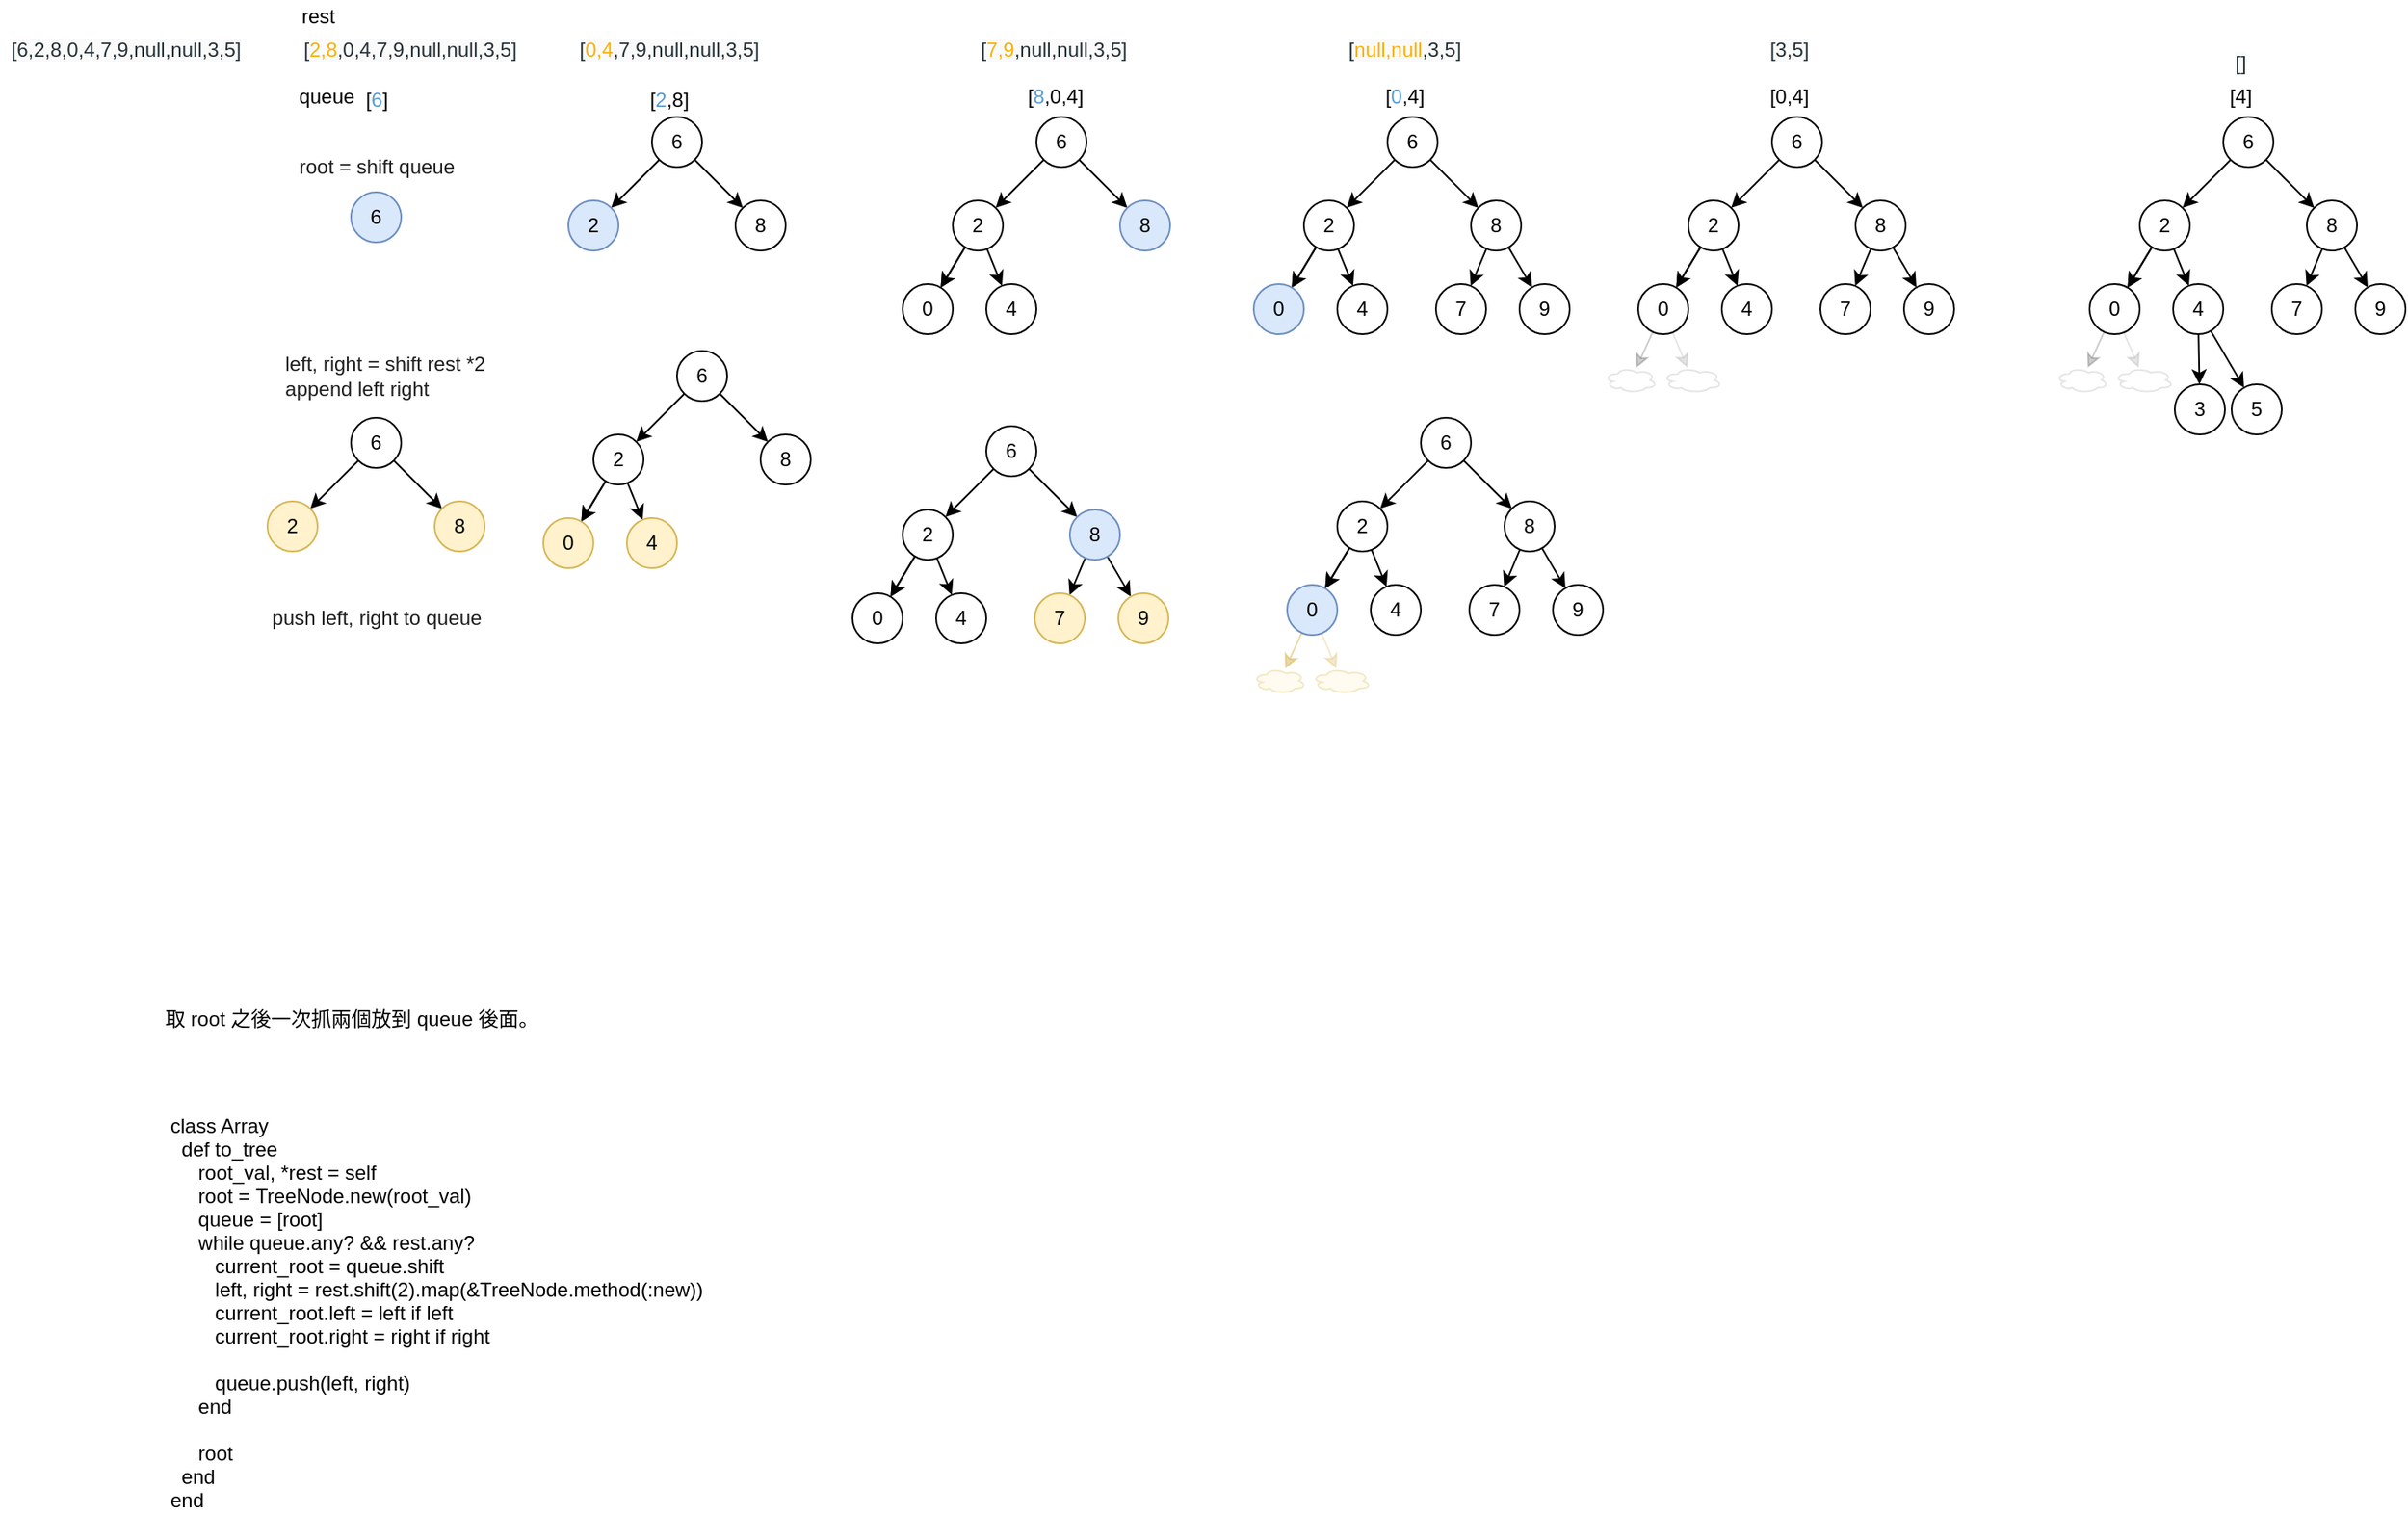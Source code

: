<mxfile>
    <diagram id="EttfJAspB9vPDCXUApy3" name="Page-1">
        <mxGraphModel dx="482" dy="348" grid="1" gridSize="10" guides="1" tooltips="1" connect="1" arrows="1" fold="1" page="1" pageScale="1" pageWidth="827" pageHeight="1169" math="0" shadow="0">
            <root>
                <mxCell id="0"/>
                <mxCell id="1" parent="0"/>
                <mxCell id="2" value="&lt;span style=&quot;color: rgb(38 , 50 , 56) ; font-family: &amp;#34;monaco&amp;#34; , &amp;#34;menlo&amp;#34; , &amp;#34;ubuntu mono&amp;#34; , &amp;#34;consolas&amp;#34; , , monospace ; background-color: rgb(250 , 250 , 250)&quot;&gt;[6,2,8,0,4,7,9,null,null,3,5]&lt;/span&gt;" style="text;html=1;align=center;verticalAlign=middle;resizable=0;points=[];autosize=1;strokeColor=none;fillColor=none;" parent="1" vertex="1">
                    <mxGeometry x="50" y="30" width="150" height="20" as="geometry"/>
                </mxCell>
                <mxCell id="3" value="6" style="ellipse;whiteSpace=wrap;html=1;aspect=fixed;fillColor=#dae8fc;strokeColor=#6c8ebf;" parent="1" vertex="1">
                    <mxGeometry x="260" y="125" width="30" height="30" as="geometry"/>
                </mxCell>
                <mxCell id="11" value="" style="edgeStyle=none;html=1;" parent="1" source="12" target="13" edge="1">
                    <mxGeometry relative="1" as="geometry"/>
                </mxCell>
                <mxCell id="15" value="" style="edgeStyle=none;html=1;" parent="1" source="12" target="14" edge="1">
                    <mxGeometry relative="1" as="geometry"/>
                </mxCell>
                <mxCell id="12" value="6" style="ellipse;whiteSpace=wrap;html=1;aspect=fixed;" parent="1" vertex="1">
                    <mxGeometry x="440" y="80" width="30" height="30" as="geometry"/>
                </mxCell>
                <mxCell id="13" value="2" style="ellipse;whiteSpace=wrap;html=1;aspect=fixed;fillColor=#dae8fc;strokeColor=#6c8ebf;" parent="1" vertex="1">
                    <mxGeometry x="390" y="130" width="30" height="30" as="geometry"/>
                </mxCell>
                <mxCell id="14" value="8" style="ellipse;whiteSpace=wrap;html=1;aspect=fixed;" parent="1" vertex="1">
                    <mxGeometry x="490" y="130" width="30" height="30" as="geometry"/>
                </mxCell>
                <mxCell id="17" value="&lt;span style=&quot;color: rgb(38 , 50 , 56) ; font-family: &amp;#34;monaco&amp;#34; , &amp;#34;menlo&amp;#34; , &amp;#34;ubuntu mono&amp;#34; , &amp;#34;consolas&amp;#34; , , monospace ; background-color: rgb(250 , 250 , 250)&quot;&gt;[&lt;/span&gt;&lt;span style=&quot;background-color: rgb(250 , 250 , 250)&quot;&gt;&lt;font color=&quot;#fab002&quot;&gt;2,8&lt;/font&gt;&lt;/span&gt;&lt;span style=&quot;color: rgb(38 , 50 , 56) ; font-family: &amp;#34;monaco&amp;#34; , &amp;#34;menlo&amp;#34; , &amp;#34;ubuntu mono&amp;#34; , &amp;#34;consolas&amp;#34; , , monospace ; background-color: rgb(250 , 250 , 250)&quot;&gt;,0,4,7,9,null,null,3,5]&lt;/span&gt;" style="text;html=1;align=center;verticalAlign=middle;resizable=0;points=[];autosize=1;strokeColor=none;fillColor=none;" parent="1" vertex="1">
                    <mxGeometry x="225" y="30" width="140" height="20" as="geometry"/>
                </mxCell>
                <mxCell id="18" value="&lt;span style=&quot;color: rgb(38 , 50 , 56) ; font-family: &amp;#34;monaco&amp;#34; , &amp;#34;menlo&amp;#34; , &amp;#34;ubuntu mono&amp;#34; , &amp;#34;consolas&amp;#34; , , monospace ; background-color: rgb(250 , 250 , 250)&quot;&gt;[&lt;/span&gt;&lt;span style=&quot;background-color: rgb(250 , 250 , 250)&quot;&gt;&lt;font color=&quot;#fab002&quot;&gt;0,4&lt;/font&gt;&lt;/span&gt;&lt;span style=&quot;color: rgb(38 , 50 , 56) ; font-family: &amp;#34;monaco&amp;#34; , &amp;#34;menlo&amp;#34; , &amp;#34;ubuntu mono&amp;#34; , &amp;#34;consolas&amp;#34; , , monospace ; background-color: rgb(250 , 250 , 250)&quot;&gt;,7,9,null,null,3,5]&lt;/span&gt;" style="text;html=1;align=center;verticalAlign=middle;resizable=0;points=[];autosize=1;strokeColor=none;fillColor=none;" parent="1" vertex="1">
                    <mxGeometry x="390" y="30" width="120" height="20" as="geometry"/>
                </mxCell>
                <mxCell id="19" value="" style="edgeStyle=none;html=1;" parent="1" source="21" target="22" edge="1">
                    <mxGeometry relative="1" as="geometry"/>
                </mxCell>
                <mxCell id="20" value="" style="edgeStyle=none;html=1;" parent="1" source="21" target="23" edge="1">
                    <mxGeometry relative="1" as="geometry"/>
                </mxCell>
                <mxCell id="21" value="6" style="ellipse;whiteSpace=wrap;html=1;aspect=fixed;" parent="1" vertex="1">
                    <mxGeometry x="670" y="80" width="30" height="30" as="geometry"/>
                </mxCell>
                <mxCell id="26" value="" style="edgeStyle=none;html=1;" parent="1" source="22" target="25" edge="1">
                    <mxGeometry relative="1" as="geometry"/>
                </mxCell>
                <mxCell id="31" value="" style="edgeStyle=none;html=1;" parent="1" source="22" target="25" edge="1">
                    <mxGeometry relative="1" as="geometry"/>
                </mxCell>
                <mxCell id="35" value="" style="edgeStyle=none;html=1;" parent="1" source="22" target="34" edge="1">
                    <mxGeometry relative="1" as="geometry"/>
                </mxCell>
                <mxCell id="22" value="2" style="ellipse;whiteSpace=wrap;html=1;aspect=fixed;" parent="1" vertex="1">
                    <mxGeometry x="620" y="130" width="30" height="30" as="geometry"/>
                </mxCell>
                <mxCell id="23" value="8" style="ellipse;whiteSpace=wrap;html=1;aspect=fixed;fillColor=#dae8fc;strokeColor=#6c8ebf;" parent="1" vertex="1">
                    <mxGeometry x="720" y="130" width="30" height="30" as="geometry"/>
                </mxCell>
                <mxCell id="24" value="&lt;span style=&quot;color: rgb(38 , 50 , 56) ; background-color: rgb(250 , 250 , 250)&quot;&gt;[&lt;/span&gt;&lt;span style=&quot;background-color: rgb(250 , 250 , 250)&quot;&gt;&lt;font color=&quot;#fab002&quot;&gt;7,9&lt;/font&gt;&lt;/span&gt;&lt;span style=&quot;color: rgb(38 , 50 , 56) ; background-color: rgb(250 , 250 , 250)&quot;&gt;,null,null,3,5]&lt;/span&gt;" style="text;html=1;align=center;verticalAlign=middle;resizable=0;points=[];autosize=1;strokeColor=none;fillColor=none;" parent="1" vertex="1">
                    <mxGeometry x="630" y="30" width="100" height="20" as="geometry"/>
                </mxCell>
                <mxCell id="25" value="0" style="ellipse;whiteSpace=wrap;html=1;aspect=fixed;" parent="1" vertex="1">
                    <mxGeometry x="590" y="180" width="30" height="30" as="geometry"/>
                </mxCell>
                <mxCell id="28" value="[&lt;font color=&quot;#569cd6&quot;&gt;6&lt;/font&gt;]" style="text;html=1;align=center;verticalAlign=middle;resizable=0;points=[];autosize=1;strokeColor=none;fillColor=none;" parent="1" vertex="1">
                    <mxGeometry x="260" y="60" width="30" height="20" as="geometry"/>
                </mxCell>
                <mxCell id="30" value="[&lt;font color=&quot;#569cd6&quot;&gt;2&lt;/font&gt;,8]" style="text;html=1;align=center;verticalAlign=middle;resizable=0;points=[];autosize=1;strokeColor=none;fillColor=none;" parent="1" vertex="1">
                    <mxGeometry x="430" y="60" width="40" height="20" as="geometry"/>
                </mxCell>
                <mxCell id="34" value="4" style="ellipse;whiteSpace=wrap;html=1;aspect=fixed;" parent="1" vertex="1">
                    <mxGeometry x="640" y="180" width="30" height="30" as="geometry"/>
                </mxCell>
                <mxCell id="41" value="" style="edgeStyle=none;html=1;" parent="1" source="43" target="47" edge="1">
                    <mxGeometry relative="1" as="geometry"/>
                </mxCell>
                <mxCell id="42" value="" style="edgeStyle=none;html=1;" parent="1" source="43" target="50" edge="1">
                    <mxGeometry relative="1" as="geometry"/>
                </mxCell>
                <mxCell id="43" value="6" style="ellipse;whiteSpace=wrap;html=1;aspect=fixed;" parent="1" vertex="1">
                    <mxGeometry x="880" y="80" width="30" height="30" as="geometry"/>
                </mxCell>
                <mxCell id="44" value="" style="edgeStyle=none;html=1;" parent="1" source="47" target="52" edge="1">
                    <mxGeometry relative="1" as="geometry"/>
                </mxCell>
                <mxCell id="45" value="" style="edgeStyle=none;html=1;" parent="1" source="47" target="52" edge="1">
                    <mxGeometry relative="1" as="geometry"/>
                </mxCell>
                <mxCell id="46" value="" style="edgeStyle=none;html=1;" parent="1" source="47" target="53" edge="1">
                    <mxGeometry relative="1" as="geometry"/>
                </mxCell>
                <mxCell id="47" value="2" style="ellipse;whiteSpace=wrap;html=1;aspect=fixed;" parent="1" vertex="1">
                    <mxGeometry x="830" y="130" width="30" height="30" as="geometry"/>
                </mxCell>
                <mxCell id="48" value="" style="edgeStyle=none;html=1;" parent="1" source="50" target="54" edge="1">
                    <mxGeometry relative="1" as="geometry"/>
                </mxCell>
                <mxCell id="49" value="" style="edgeStyle=none;html=1;" parent="1" source="50" target="55" edge="1">
                    <mxGeometry relative="1" as="geometry"/>
                </mxCell>
                <mxCell id="50" value="8" style="ellipse;whiteSpace=wrap;html=1;aspect=fixed;" parent="1" vertex="1">
                    <mxGeometry x="930" y="130" width="30" height="30" as="geometry"/>
                </mxCell>
                <mxCell id="51" value="&lt;span style=&quot;color: rgb(38 , 50 , 56) ; font-family: &amp;#34;monaco&amp;#34; , &amp;#34;menlo&amp;#34; , &amp;#34;ubuntu mono&amp;#34; , &amp;#34;consolas&amp;#34; , , monospace ; background-color: rgb(250 , 250 , 250)&quot;&gt;[&lt;/span&gt;&lt;span style=&quot;background-color: rgb(250 , 250 , 250)&quot;&gt;&lt;font color=&quot;#fab002&quot;&gt;null,null&lt;/font&gt;&lt;/span&gt;&lt;span style=&quot;color: rgb(38 , 50 , 56) ; font-family: &amp;#34;monaco&amp;#34; , &amp;#34;menlo&amp;#34; , &amp;#34;ubuntu mono&amp;#34; , &amp;#34;consolas&amp;#34; , , monospace ; background-color: rgb(250 , 250 , 250)&quot;&gt;,3,5]&lt;/span&gt;" style="text;html=1;align=center;verticalAlign=middle;resizable=0;points=[];autosize=1;strokeColor=none;fillColor=none;" parent="1" vertex="1">
                    <mxGeometry x="850" y="30" width="80" height="20" as="geometry"/>
                </mxCell>
                <mxCell id="52" value="0" style="ellipse;whiteSpace=wrap;html=1;aspect=fixed;fillColor=#dae8fc;strokeColor=#6c8ebf;" parent="1" vertex="1">
                    <mxGeometry x="800" y="180" width="30" height="30" as="geometry"/>
                </mxCell>
                <mxCell id="53" value="4" style="ellipse;whiteSpace=wrap;html=1;aspect=fixed;" parent="1" vertex="1">
                    <mxGeometry x="850" y="180" width="30" height="30" as="geometry"/>
                </mxCell>
                <mxCell id="54" value="7" style="ellipse;whiteSpace=wrap;html=1;aspect=fixed;" parent="1" vertex="1">
                    <mxGeometry x="909" y="180" width="30" height="30" as="geometry"/>
                </mxCell>
                <mxCell id="55" value="9" style="ellipse;whiteSpace=wrap;html=1;aspect=fixed;" parent="1" vertex="1">
                    <mxGeometry x="959" y="180" width="30" height="30" as="geometry"/>
                </mxCell>
                <mxCell id="56" value="[&lt;font color=&quot;#569cd6&quot;&gt;8&lt;/font&gt;,0,4]" style="text;html=1;align=center;verticalAlign=middle;resizable=0;points=[];autosize=1;strokeColor=none;fillColor=none;" parent="1" vertex="1">
                    <mxGeometry x="656" y="58" width="50" height="20" as="geometry"/>
                </mxCell>
                <mxCell id="57" value="[&lt;font color=&quot;#569cd6&quot;&gt;0&lt;/font&gt;,4]" style="text;html=1;align=center;verticalAlign=middle;resizable=0;points=[];autosize=1;strokeColor=none;fillColor=none;" parent="1" vertex="1">
                    <mxGeometry x="870" y="58" width="40" height="20" as="geometry"/>
                </mxCell>
                <mxCell id="58" value="" style="edgeStyle=none;html=1;" parent="1" source="60" target="64" edge="1">
                    <mxGeometry relative="1" as="geometry"/>
                </mxCell>
                <mxCell id="59" value="" style="edgeStyle=none;html=1;" parent="1" source="60" target="67" edge="1">
                    <mxGeometry relative="1" as="geometry"/>
                </mxCell>
                <mxCell id="60" value="6" style="ellipse;whiteSpace=wrap;html=1;aspect=fixed;" parent="1" vertex="1">
                    <mxGeometry x="1110" y="80" width="30" height="30" as="geometry"/>
                </mxCell>
                <mxCell id="61" value="" style="edgeStyle=none;html=1;" parent="1" source="64" target="69" edge="1">
                    <mxGeometry relative="1" as="geometry"/>
                </mxCell>
                <mxCell id="62" value="" style="edgeStyle=none;html=1;" parent="1" source="64" target="69" edge="1">
                    <mxGeometry relative="1" as="geometry"/>
                </mxCell>
                <mxCell id="63" value="" style="edgeStyle=none;html=1;" parent="1" source="64" target="70" edge="1">
                    <mxGeometry relative="1" as="geometry"/>
                </mxCell>
                <mxCell id="64" value="2" style="ellipse;whiteSpace=wrap;html=1;aspect=fixed;" parent="1" vertex="1">
                    <mxGeometry x="1060" y="130" width="30" height="30" as="geometry"/>
                </mxCell>
                <mxCell id="65" value="" style="edgeStyle=none;html=1;" parent="1" source="67" target="71" edge="1">
                    <mxGeometry relative="1" as="geometry"/>
                </mxCell>
                <mxCell id="66" value="" style="edgeStyle=none;html=1;" parent="1" source="67" target="72" edge="1">
                    <mxGeometry relative="1" as="geometry"/>
                </mxCell>
                <mxCell id="67" value="8" style="ellipse;whiteSpace=wrap;html=1;aspect=fixed;" parent="1" vertex="1">
                    <mxGeometry x="1160" y="130" width="30" height="30" as="geometry"/>
                </mxCell>
                <mxCell id="68" value="&lt;span style=&quot;color: rgb(38 , 50 , 56) ; font-family: &amp;#34;monaco&amp;#34; , &amp;#34;menlo&amp;#34; , &amp;#34;ubuntu mono&amp;#34; , &amp;#34;consolas&amp;#34; , , monospace ; background-color: rgb(250 , 250 , 250)&quot;&gt;[3,5]&lt;/span&gt;" style="text;html=1;align=center;verticalAlign=middle;resizable=0;points=[];autosize=1;strokeColor=none;fillColor=none;" parent="1" vertex="1">
                    <mxGeometry x="1100" y="30" width="40" height="20" as="geometry"/>
                </mxCell>
                <mxCell id="75" value="" style="edgeStyle=none;html=1;opacity=10;" parent="1" source="69" target="74" edge="1">
                    <mxGeometry relative="1" as="geometry"/>
                </mxCell>
                <mxCell id="76" value="" style="edgeStyle=none;html=1;opacity=10;" parent="1" source="69" target="74" edge="1">
                    <mxGeometry relative="1" as="geometry"/>
                </mxCell>
                <mxCell id="78" value="" style="edgeStyle=none;html=1;opacity=10;" parent="1" source="69" target="77" edge="1">
                    <mxGeometry relative="1" as="geometry"/>
                </mxCell>
                <mxCell id="69" value="0" style="ellipse;whiteSpace=wrap;html=1;aspect=fixed;" parent="1" vertex="1">
                    <mxGeometry x="1030" y="180" width="30" height="30" as="geometry"/>
                </mxCell>
                <mxCell id="70" value="4" style="ellipse;whiteSpace=wrap;html=1;aspect=fixed;" parent="1" vertex="1">
                    <mxGeometry x="1080" y="180" width="30" height="30" as="geometry"/>
                </mxCell>
                <mxCell id="71" value="7" style="ellipse;whiteSpace=wrap;html=1;aspect=fixed;" parent="1" vertex="1">
                    <mxGeometry x="1139" y="180" width="30" height="30" as="geometry"/>
                </mxCell>
                <mxCell id="72" value="9" style="ellipse;whiteSpace=wrap;html=1;aspect=fixed;" parent="1" vertex="1">
                    <mxGeometry x="1189" y="180" width="30" height="30" as="geometry"/>
                </mxCell>
                <mxCell id="73" value="[0,4]" style="text;html=1;align=center;verticalAlign=middle;resizable=0;points=[];autosize=1;strokeColor=none;fillColor=none;" parent="1" vertex="1">
                    <mxGeometry x="1100" y="58" width="40" height="20" as="geometry"/>
                </mxCell>
                <mxCell id="74" value="" style="ellipse;shape=cloud;whiteSpace=wrap;html=1;opacity=10;" parent="1" vertex="1">
                    <mxGeometry x="1010" y="230" width="31" height="15" as="geometry"/>
                </mxCell>
                <mxCell id="77" value="" style="ellipse;shape=cloud;whiteSpace=wrap;html=1;opacity=10;" parent="1" vertex="1">
                    <mxGeometry x="1045" y="230" width="35" height="15" as="geometry"/>
                </mxCell>
                <mxCell id="81" value="取 root 之後一次抓兩個放到 queue 後面。" style="text;html=1;align=center;verticalAlign=middle;resizable=0;points=[];autosize=1;strokeColor=none;fillColor=none;" parent="1" vertex="1">
                    <mxGeometry x="140" y="610" width="240" height="20" as="geometry"/>
                </mxCell>
                <mxCell id="82" value="class Array&#10;  def to_tree&#10;     root_val, *rest = self&#10;     root = TreeNode.new(root_val)&#10;     queue = [root]&#10;     while queue.any? &amp;&amp; rest.any?&#10;        current_root = queue.shift&#10;        left, right = rest.shift(2).map(&amp;TreeNode.method(:new))          &#10;        current_root.left = left if left&#10;        current_root.right = right if right&#10;&#10;        queue.push(left, right)&#10;     end&#10;&#10;     root&#10;  end&#10;end" style="text;align=left;verticalAlign=middle;resizable=0;points=[];autosize=1;strokeColor=none;fillColor=none;" parent="1" vertex="1">
                    <mxGeometry x="150" y="675" width="370" height="240" as="geometry"/>
                </mxCell>
                <mxCell id="83" value="rest" style="text;html=1;align=center;verticalAlign=middle;resizable=0;points=[];autosize=1;strokeColor=none;fillColor=none;" parent="1" vertex="1">
                    <mxGeometry x="220" y="10" width="40" height="20" as="geometry"/>
                </mxCell>
                <mxCell id="84" value="queue" style="text;html=1;align=center;verticalAlign=middle;resizable=0;points=[];autosize=1;strokeColor=none;fillColor=none;" parent="1" vertex="1">
                    <mxGeometry x="220" y="58" width="50" height="20" as="geometry"/>
                </mxCell>
                <mxCell id="86" value="" style="edgeStyle=none;html=1;" parent="1" source="88" target="92" edge="1">
                    <mxGeometry relative="1" as="geometry"/>
                </mxCell>
                <mxCell id="87" value="" style="edgeStyle=none;html=1;" parent="1" source="88" target="95" edge="1">
                    <mxGeometry relative="1" as="geometry"/>
                </mxCell>
                <mxCell id="88" value="6" style="ellipse;whiteSpace=wrap;html=1;aspect=fixed;" parent="1" vertex="1">
                    <mxGeometry x="1380" y="80" width="30" height="30" as="geometry"/>
                </mxCell>
                <mxCell id="89" value="" style="edgeStyle=none;html=1;" parent="1" source="92" target="100" edge="1">
                    <mxGeometry relative="1" as="geometry"/>
                </mxCell>
                <mxCell id="90" value="" style="edgeStyle=none;html=1;" parent="1" source="92" target="100" edge="1">
                    <mxGeometry relative="1" as="geometry"/>
                </mxCell>
                <mxCell id="91" value="" style="edgeStyle=none;html=1;" parent="1" source="92" target="101" edge="1">
                    <mxGeometry relative="1" as="geometry"/>
                </mxCell>
                <mxCell id="92" value="2" style="ellipse;whiteSpace=wrap;html=1;aspect=fixed;" parent="1" vertex="1">
                    <mxGeometry x="1330" y="130" width="30" height="30" as="geometry"/>
                </mxCell>
                <mxCell id="93" value="" style="edgeStyle=none;html=1;" parent="1" source="95" target="102" edge="1">
                    <mxGeometry relative="1" as="geometry"/>
                </mxCell>
                <mxCell id="94" value="" style="edgeStyle=none;html=1;" parent="1" source="95" target="103" edge="1">
                    <mxGeometry relative="1" as="geometry"/>
                </mxCell>
                <mxCell id="95" value="8" style="ellipse;whiteSpace=wrap;html=1;aspect=fixed;" parent="1" vertex="1">
                    <mxGeometry x="1430" y="130" width="30" height="30" as="geometry"/>
                </mxCell>
                <mxCell id="96" value="&lt;span style=&quot;color: rgb(38 , 50 , 56) ; font-family: &amp;#34;monaco&amp;#34; , &amp;#34;menlo&amp;#34; , &amp;#34;ubuntu mono&amp;#34; , &amp;#34;consolas&amp;#34; , , monospace ; background-color: rgb(250 , 250 , 250)&quot;&gt;&lt;br&gt;[]&lt;/span&gt;" style="text;html=1;align=center;verticalAlign=middle;resizable=0;points=[];autosize=1;strokeColor=none;fillColor=none;" parent="1" vertex="1">
                    <mxGeometry x="1380" y="25" width="20" height="30" as="geometry"/>
                </mxCell>
                <mxCell id="97" value="" style="edgeStyle=none;html=1;opacity=10;" parent="1" source="100" target="105" edge="1">
                    <mxGeometry relative="1" as="geometry"/>
                </mxCell>
                <mxCell id="98" value="" style="edgeStyle=none;html=1;opacity=10;" parent="1" source="100" target="105" edge="1">
                    <mxGeometry relative="1" as="geometry"/>
                </mxCell>
                <mxCell id="99" value="" style="edgeStyle=none;html=1;opacity=10;" parent="1" source="100" target="106" edge="1">
                    <mxGeometry relative="1" as="geometry"/>
                </mxCell>
                <mxCell id="100" value="0" style="ellipse;whiteSpace=wrap;html=1;aspect=fixed;" parent="1" vertex="1">
                    <mxGeometry x="1300" y="180" width="30" height="30" as="geometry"/>
                </mxCell>
                <mxCell id="108" value="" style="edgeStyle=none;html=1;fontColor=#5BA5E3;" parent="1" source="101" target="107" edge="1">
                    <mxGeometry relative="1" as="geometry"/>
                </mxCell>
                <mxCell id="111" value="" style="edgeStyle=none;html=1;fontColor=#5BA5E3;" parent="1" source="101" target="110" edge="1">
                    <mxGeometry relative="1" as="geometry"/>
                </mxCell>
                <mxCell id="101" value="4" style="ellipse;whiteSpace=wrap;html=1;aspect=fixed;" parent="1" vertex="1">
                    <mxGeometry x="1350" y="180" width="30" height="30" as="geometry"/>
                </mxCell>
                <mxCell id="102" value="7" style="ellipse;whiteSpace=wrap;html=1;aspect=fixed;" parent="1" vertex="1">
                    <mxGeometry x="1409" y="180" width="30" height="30" as="geometry"/>
                </mxCell>
                <mxCell id="103" value="9" style="ellipse;whiteSpace=wrap;html=1;aspect=fixed;" parent="1" vertex="1">
                    <mxGeometry x="1459" y="180" width="30" height="30" as="geometry"/>
                </mxCell>
                <mxCell id="104" value="[4]" style="text;html=1;align=center;verticalAlign=middle;resizable=0;points=[];autosize=1;strokeColor=none;fillColor=none;" parent="1" vertex="1">
                    <mxGeometry x="1375" y="58" width="30" height="20" as="geometry"/>
                </mxCell>
                <mxCell id="105" value="" style="ellipse;shape=cloud;whiteSpace=wrap;html=1;opacity=10;" parent="1" vertex="1">
                    <mxGeometry x="1280" y="230" width="31" height="15" as="geometry"/>
                </mxCell>
                <mxCell id="106" value="" style="ellipse;shape=cloud;whiteSpace=wrap;html=1;opacity=10;" parent="1" vertex="1">
                    <mxGeometry x="1315" y="230" width="35" height="15" as="geometry"/>
                </mxCell>
                <mxCell id="107" value="3" style="ellipse;whiteSpace=wrap;html=1;aspect=fixed;" parent="1" vertex="1">
                    <mxGeometry x="1351" y="240" width="30" height="30" as="geometry"/>
                </mxCell>
                <mxCell id="110" value="5" style="ellipse;whiteSpace=wrap;html=1;aspect=fixed;" parent="1" vertex="1">
                    <mxGeometry x="1385" y="240" width="30" height="30" as="geometry"/>
                </mxCell>
                <mxCell id="112" value="" style="edgeStyle=none;html=1;" parent="1" source="114" target="115" edge="1">
                    <mxGeometry relative="1" as="geometry"/>
                </mxCell>
                <mxCell id="113" value="" style="edgeStyle=none;html=1;" parent="1" source="114" target="116" edge="1">
                    <mxGeometry relative="1" as="geometry"/>
                </mxCell>
                <mxCell id="114" value="6" style="ellipse;whiteSpace=wrap;html=1;aspect=fixed;" parent="1" vertex="1">
                    <mxGeometry x="260" y="260" width="30" height="30" as="geometry"/>
                </mxCell>
                <mxCell id="115" value="2" style="ellipse;whiteSpace=wrap;html=1;aspect=fixed;fillColor=#fff2cc;strokeColor=#d6b656;" parent="1" vertex="1">
                    <mxGeometry x="210" y="310" width="30" height="30" as="geometry"/>
                </mxCell>
                <mxCell id="116" value="8" style="ellipse;whiteSpace=wrap;html=1;aspect=fixed;fillColor=#fff2cc;strokeColor=#d6b656;" parent="1" vertex="1">
                    <mxGeometry x="310" y="310" width="30" height="30" as="geometry"/>
                </mxCell>
                <mxCell id="117" value="&lt;font color=&quot;#1e1e1e&quot;&gt;root = shift queue&lt;/font&gt;" style="text;html=1;align=center;verticalAlign=middle;resizable=0;points=[];autosize=1;strokeColor=none;fillColor=none;fontColor=#FAB002;" parent="1" vertex="1">
                    <mxGeometry x="220" y="100" width="110" height="20" as="geometry"/>
                </mxCell>
                <mxCell id="118" value="&lt;font color=&quot;#1e1e1e&quot;&gt;left, right = shift rest *2&lt;br&gt;&lt;div style=&quot;text-align: left&quot;&gt;&lt;span&gt;append left right&lt;/span&gt;&lt;/div&gt;&lt;/font&gt;" style="text;html=1;align=center;verticalAlign=middle;resizable=0;points=[];autosize=1;strokeColor=none;fillColor=none;fontColor=#FAB002;" parent="1" vertex="1">
                    <mxGeometry x="210" y="220" width="140" height="30" as="geometry"/>
                </mxCell>
                <mxCell id="119" value="push left, right to queue" style="text;html=1;align=center;verticalAlign=middle;resizable=0;points=[];autosize=1;strokeColor=none;fillColor=none;fontColor=#1E1E1E;" parent="1" vertex="1">
                    <mxGeometry x="205" y="370" width="140" height="20" as="geometry"/>
                </mxCell>
                <mxCell id="120" value="" style="edgeStyle=none;html=1;" edge="1" parent="1" source="122" target="126">
                    <mxGeometry relative="1" as="geometry"/>
                </mxCell>
                <mxCell id="121" value="" style="edgeStyle=none;html=1;" edge="1" parent="1" source="122" target="127">
                    <mxGeometry relative="1" as="geometry"/>
                </mxCell>
                <mxCell id="122" value="6" style="ellipse;whiteSpace=wrap;html=1;aspect=fixed;" vertex="1" parent="1">
                    <mxGeometry x="455" y="220" width="30" height="30" as="geometry"/>
                </mxCell>
                <mxCell id="123" value="" style="edgeStyle=none;html=1;" edge="1" parent="1" source="126" target="128">
                    <mxGeometry relative="1" as="geometry"/>
                </mxCell>
                <mxCell id="124" value="" style="edgeStyle=none;html=1;" edge="1" parent="1" source="126" target="128">
                    <mxGeometry relative="1" as="geometry"/>
                </mxCell>
                <mxCell id="125" value="" style="edgeStyle=none;html=1;" edge="1" parent="1" source="126" target="129">
                    <mxGeometry relative="1" as="geometry"/>
                </mxCell>
                <mxCell id="126" value="2" style="ellipse;whiteSpace=wrap;html=1;aspect=fixed;" vertex="1" parent="1">
                    <mxGeometry x="405" y="270" width="30" height="30" as="geometry"/>
                </mxCell>
                <mxCell id="127" value="8" style="ellipse;whiteSpace=wrap;html=1;aspect=fixed;" vertex="1" parent="1">
                    <mxGeometry x="505" y="270" width="30" height="30" as="geometry"/>
                </mxCell>
                <mxCell id="128" value="0" style="ellipse;whiteSpace=wrap;html=1;aspect=fixed;fillColor=#fff2cc;strokeColor=#d6b656;" vertex="1" parent="1">
                    <mxGeometry x="375" y="320" width="30" height="30" as="geometry"/>
                </mxCell>
                <mxCell id="129" value="4" style="ellipse;whiteSpace=wrap;html=1;aspect=fixed;fillColor=#fff2cc;strokeColor=#d6b656;" vertex="1" parent="1">
                    <mxGeometry x="425" y="320" width="30" height="30" as="geometry"/>
                </mxCell>
                <mxCell id="130" value="" style="edgeStyle=none;html=1;" edge="1" parent="1" source="132" target="136">
                    <mxGeometry relative="1" as="geometry"/>
                </mxCell>
                <mxCell id="131" value="" style="edgeStyle=none;html=1;" edge="1" parent="1" source="132" target="139">
                    <mxGeometry relative="1" as="geometry"/>
                </mxCell>
                <mxCell id="132" value="6" style="ellipse;whiteSpace=wrap;html=1;aspect=fixed;" vertex="1" parent="1">
                    <mxGeometry x="640" y="265" width="30" height="30" as="geometry"/>
                </mxCell>
                <mxCell id="133" value="" style="edgeStyle=none;html=1;" edge="1" parent="1" source="136" target="141">
                    <mxGeometry relative="1" as="geometry"/>
                </mxCell>
                <mxCell id="134" value="" style="edgeStyle=none;html=1;" edge="1" parent="1" source="136" target="141">
                    <mxGeometry relative="1" as="geometry"/>
                </mxCell>
                <mxCell id="135" value="" style="edgeStyle=none;html=1;" edge="1" parent="1" source="136" target="142">
                    <mxGeometry relative="1" as="geometry"/>
                </mxCell>
                <mxCell id="136" value="2" style="ellipse;whiteSpace=wrap;html=1;aspect=fixed;" vertex="1" parent="1">
                    <mxGeometry x="590" y="315" width="30" height="30" as="geometry"/>
                </mxCell>
                <mxCell id="137" value="" style="edgeStyle=none;html=1;" edge="1" parent="1" source="139" target="143">
                    <mxGeometry relative="1" as="geometry"/>
                </mxCell>
                <mxCell id="138" value="" style="edgeStyle=none;html=1;" edge="1" parent="1" source="139" target="144">
                    <mxGeometry relative="1" as="geometry"/>
                </mxCell>
                <mxCell id="139" value="8" style="ellipse;whiteSpace=wrap;html=1;aspect=fixed;fillColor=#dae8fc;strokeColor=#6c8ebf;" vertex="1" parent="1">
                    <mxGeometry x="690" y="315" width="30" height="30" as="geometry"/>
                </mxCell>
                <mxCell id="141" value="0" style="ellipse;whiteSpace=wrap;html=1;aspect=fixed;" vertex="1" parent="1">
                    <mxGeometry x="560" y="365" width="30" height="30" as="geometry"/>
                </mxCell>
                <mxCell id="142" value="4" style="ellipse;whiteSpace=wrap;html=1;aspect=fixed;" vertex="1" parent="1">
                    <mxGeometry x="610" y="365" width="30" height="30" as="geometry"/>
                </mxCell>
                <mxCell id="143" value="7" style="ellipse;whiteSpace=wrap;html=1;aspect=fixed;fillColor=#fff2cc;strokeColor=#d6b656;" vertex="1" parent="1">
                    <mxGeometry x="669" y="365" width="30" height="30" as="geometry"/>
                </mxCell>
                <mxCell id="144" value="9" style="ellipse;whiteSpace=wrap;html=1;aspect=fixed;fillColor=#fff2cc;strokeColor=#d6b656;" vertex="1" parent="1">
                    <mxGeometry x="719" y="365" width="30" height="30" as="geometry"/>
                </mxCell>
                <mxCell id="161" value="" style="edgeStyle=none;html=1;" edge="1" parent="1" source="163" target="167">
                    <mxGeometry relative="1" as="geometry"/>
                </mxCell>
                <mxCell id="162" value="" style="edgeStyle=none;html=1;" edge="1" parent="1" source="163" target="170">
                    <mxGeometry relative="1" as="geometry"/>
                </mxCell>
                <mxCell id="163" value="6" style="ellipse;whiteSpace=wrap;html=1;aspect=fixed;" vertex="1" parent="1">
                    <mxGeometry x="900" y="260" width="30" height="30" as="geometry"/>
                </mxCell>
                <mxCell id="164" value="" style="edgeStyle=none;html=1;" edge="1" parent="1" source="167" target="174">
                    <mxGeometry relative="1" as="geometry"/>
                </mxCell>
                <mxCell id="165" value="" style="edgeStyle=none;html=1;" edge="1" parent="1" source="167" target="174">
                    <mxGeometry relative="1" as="geometry"/>
                </mxCell>
                <mxCell id="166" value="" style="edgeStyle=none;html=1;" edge="1" parent="1" source="167" target="175">
                    <mxGeometry relative="1" as="geometry"/>
                </mxCell>
                <mxCell id="167" value="2" style="ellipse;whiteSpace=wrap;html=1;aspect=fixed;" vertex="1" parent="1">
                    <mxGeometry x="850" y="310" width="30" height="30" as="geometry"/>
                </mxCell>
                <mxCell id="168" value="" style="edgeStyle=none;html=1;" edge="1" parent="1" source="170" target="176">
                    <mxGeometry relative="1" as="geometry"/>
                </mxCell>
                <mxCell id="169" value="" style="edgeStyle=none;html=1;" edge="1" parent="1" source="170" target="177">
                    <mxGeometry relative="1" as="geometry"/>
                </mxCell>
                <mxCell id="170" value="8" style="ellipse;whiteSpace=wrap;html=1;aspect=fixed;" vertex="1" parent="1">
                    <mxGeometry x="950" y="310" width="30" height="30" as="geometry"/>
                </mxCell>
                <mxCell id="171" value="" style="edgeStyle=none;html=1;opacity=30;fillColor=#fff2cc;strokeColor=#d6b656;" edge="1" parent="1" source="174" target="178">
                    <mxGeometry relative="1" as="geometry"/>
                </mxCell>
                <mxCell id="172" value="" style="edgeStyle=none;html=1;opacity=30;fillColor=#fff2cc;strokeColor=#d6b656;" edge="1" parent="1" source="174" target="178">
                    <mxGeometry relative="1" as="geometry"/>
                </mxCell>
                <mxCell id="173" value="" style="edgeStyle=none;html=1;opacity=30;fillColor=#fff2cc;strokeColor=#d6b656;" edge="1" parent="1" source="174" target="179">
                    <mxGeometry relative="1" as="geometry"/>
                </mxCell>
                <mxCell id="174" value="0" style="ellipse;whiteSpace=wrap;html=1;aspect=fixed;fillColor=#dae8fc;strokeColor=#6c8ebf;" vertex="1" parent="1">
                    <mxGeometry x="820" y="360" width="30" height="30" as="geometry"/>
                </mxCell>
                <mxCell id="175" value="4" style="ellipse;whiteSpace=wrap;html=1;aspect=fixed;" vertex="1" parent="1">
                    <mxGeometry x="870" y="360" width="30" height="30" as="geometry"/>
                </mxCell>
                <mxCell id="176" value="7" style="ellipse;whiteSpace=wrap;html=1;aspect=fixed;" vertex="1" parent="1">
                    <mxGeometry x="929" y="360" width="30" height="30" as="geometry"/>
                </mxCell>
                <mxCell id="177" value="9" style="ellipse;whiteSpace=wrap;html=1;aspect=fixed;" vertex="1" parent="1">
                    <mxGeometry x="979" y="360" width="30" height="30" as="geometry"/>
                </mxCell>
                <mxCell id="178" value="" style="ellipse;shape=cloud;whiteSpace=wrap;html=1;opacity=30;fillColor=#fff2cc;strokeColor=#d6b656;" vertex="1" parent="1">
                    <mxGeometry x="800" y="410" width="31" height="15" as="geometry"/>
                </mxCell>
                <mxCell id="179" value="" style="ellipse;shape=cloud;whiteSpace=wrap;html=1;opacity=30;fillColor=#fff2cc;strokeColor=#d6b656;" vertex="1" parent="1">
                    <mxGeometry x="835" y="410" width="35" height="15" as="geometry"/>
                </mxCell>
            </root>
        </mxGraphModel>
    </diagram>
</mxfile>